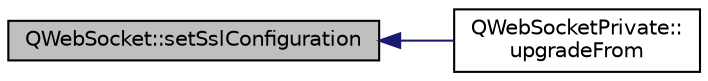 digraph "QWebSocket::setSslConfiguration"
{
  edge [fontname="Helvetica",fontsize="10",labelfontname="Helvetica",labelfontsize="10"];
  node [fontname="Helvetica",fontsize="10",shape=record];
  rankdir="LR";
  Node93 [label="QWebSocket::setSslConfiguration",height=0.2,width=0.4,color="black", fillcolor="grey75", style="filled", fontcolor="black"];
  Node93 -> Node94 [dir="back",color="midnightblue",fontsize="10",style="solid",fontname="Helvetica"];
  Node94 [label="QWebSocketPrivate::\lupgradeFrom",height=0.2,width=0.4,color="black", fillcolor="white", style="filled",URL="$class_q_web_socket_private.html#a5c867be71bd2e6a66136cab1d954e611"];
}
